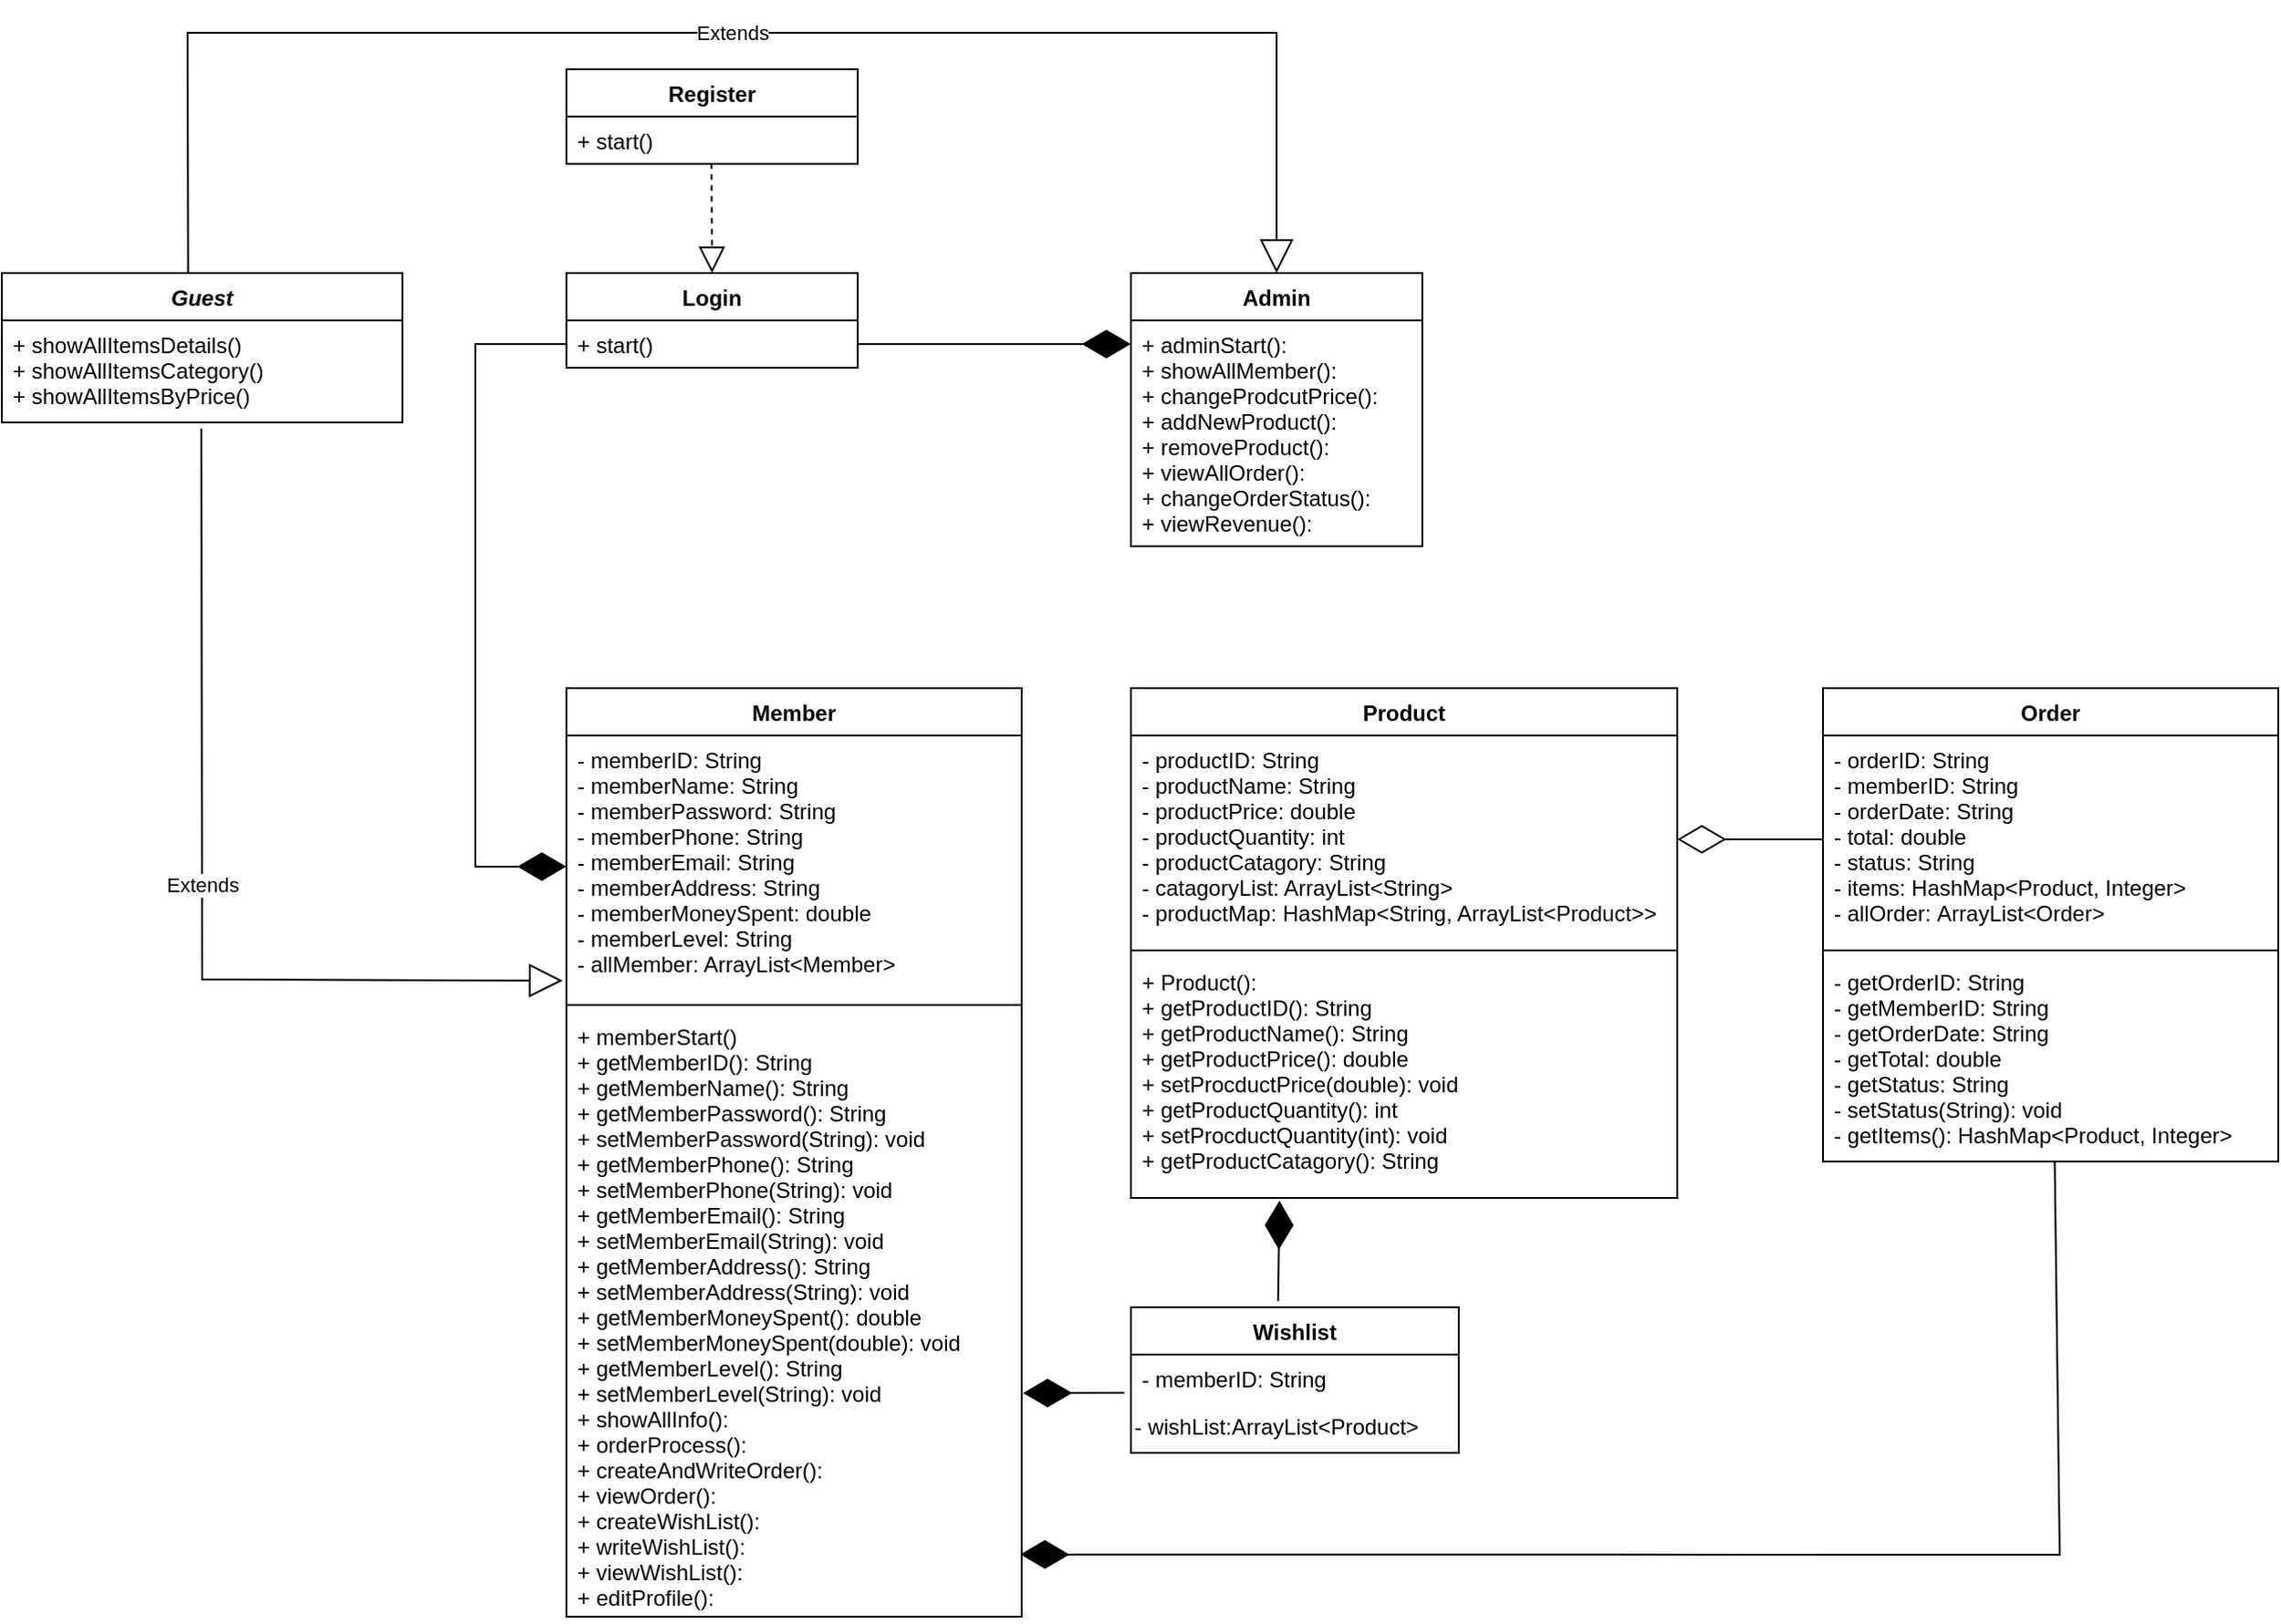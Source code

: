 <mxfile version="20.2.3" type="github">
  <diagram name="Page-1" id="c4acf3e9-155e-7222-9cf6-157b1a14988f">
    <mxGraphModel dx="2272" dy="798" grid="1" gridSize="10" guides="1" tooltips="1" connect="1" arrows="1" fold="1" page="1" pageScale="1" pageWidth="850" pageHeight="1100" background="none" math="0" shadow="0">
      <root>
        <mxCell id="0" />
        <mxCell id="1" parent="0" />
        <mxCell id="JAZKVkosG6yOMi6_I_AK-6" value="Login" style="swimlane;fontStyle=1;align=center;verticalAlign=top;childLayout=stackLayout;horizontal=1;startSize=26;horizontalStack=0;resizeParent=1;resizeParentMax=0;resizeLast=0;collapsible=1;marginBottom=0;" parent="1" vertex="1">
          <mxGeometry x="-270" y="247" width="160" height="52" as="geometry" />
        </mxCell>
        <mxCell id="JAZKVkosG6yOMi6_I_AK-9" value="+ start()" style="text;strokeColor=none;fillColor=none;align=left;verticalAlign=top;spacingLeft=4;spacingRight=4;overflow=hidden;rotatable=0;points=[[0,0.5],[1,0.5]];portConstraint=eastwest;" parent="JAZKVkosG6yOMi6_I_AK-6" vertex="1">
          <mxGeometry y="26" width="160" height="26" as="geometry" />
        </mxCell>
        <mxCell id="JAZKVkosG6yOMi6_I_AK-14" value="Admin" style="swimlane;fontStyle=1;align=center;verticalAlign=top;childLayout=stackLayout;horizontal=1;startSize=26;horizontalStack=0;resizeParent=1;resizeParentMax=0;resizeLast=0;collapsible=1;marginBottom=0;" parent="1" vertex="1">
          <mxGeometry x="40" y="247" width="160" height="150" as="geometry" />
        </mxCell>
        <mxCell id="JAZKVkosG6yOMi6_I_AK-17" value="+ adminStart(): &#xa;+ showAllMember():&#xa;+ changeProdcutPrice():&#xa;+ addNewProduct(): &#xa;+ removeProduct():&#xa;+ viewAllOrder():&#xa;+ changeOrderStatus():&#xa;+ viewRevenue():&#xa;" style="text;strokeColor=none;fillColor=none;align=left;verticalAlign=top;spacingLeft=4;spacingRight=4;overflow=hidden;rotatable=0;points=[[0,0.5],[1,0.5]];portConstraint=eastwest;" parent="JAZKVkosG6yOMi6_I_AK-14" vertex="1">
          <mxGeometry y="26" width="160" height="124" as="geometry" />
        </mxCell>
        <mxCell id="JAZKVkosG6yOMi6_I_AK-18" value="Register" style="swimlane;fontStyle=1;align=center;verticalAlign=top;childLayout=stackLayout;horizontal=1;startSize=26;horizontalStack=0;resizeParent=1;resizeParentMax=0;resizeLast=0;collapsible=1;marginBottom=0;" parent="1" vertex="1">
          <mxGeometry x="-270" y="135" width="160" height="52" as="geometry" />
        </mxCell>
        <mxCell id="JAZKVkosG6yOMi6_I_AK-21" value="+ start()" style="text;strokeColor=none;fillColor=none;align=left;verticalAlign=top;spacingLeft=4;spacingRight=4;overflow=hidden;rotatable=0;points=[[0,0.5],[1,0.5]];portConstraint=eastwest;" parent="JAZKVkosG6yOMi6_I_AK-18" vertex="1">
          <mxGeometry y="26" width="160" height="26" as="geometry" />
        </mxCell>
        <mxCell id="JAZKVkosG6yOMi6_I_AK-22" value="Product" style="swimlane;fontStyle=1;align=center;verticalAlign=top;childLayout=stackLayout;horizontal=1;startSize=26;horizontalStack=0;resizeParent=1;resizeParentMax=0;resizeLast=0;collapsible=1;marginBottom=0;" parent="1" vertex="1">
          <mxGeometry x="40" y="475" width="300" height="280" as="geometry" />
        </mxCell>
        <mxCell id="JAZKVkosG6yOMi6_I_AK-23" value="- productID: String&#xa;- productName: String&#xa;- productPrice: double&#xa;- productQuantity: int&#xa;- productCatagory: String&#xa;- catagoryList: ArrayList&lt;String&gt;&#xa;- productMap: HashMap&lt;String, ArrayList&lt;Product&gt;&gt;" style="text;strokeColor=none;fillColor=none;align=left;verticalAlign=top;spacingLeft=4;spacingRight=4;overflow=hidden;rotatable=0;points=[[0,0.5],[1,0.5]];portConstraint=eastwest;" parent="JAZKVkosG6yOMi6_I_AK-22" vertex="1">
          <mxGeometry y="26" width="300" height="114" as="geometry" />
        </mxCell>
        <mxCell id="JAZKVkosG6yOMi6_I_AK-24" value="" style="line;strokeWidth=1;fillColor=none;align=left;verticalAlign=middle;spacingTop=-1;spacingLeft=3;spacingRight=3;rotatable=0;labelPosition=right;points=[];portConstraint=eastwest;" parent="JAZKVkosG6yOMi6_I_AK-22" vertex="1">
          <mxGeometry y="140" width="300" height="8" as="geometry" />
        </mxCell>
        <mxCell id="JAZKVkosG6yOMi6_I_AK-25" value="+ Product(): &#xa;+ getProductID(): String&#xa;+ getProductName(): String&#xa;+ getProductPrice(): double&#xa;+ setProcductPrice(double): void&#xa;+ getProductQuantity(): int&#xa;+ setProcductQuantity(int): void&#xa;+ getProductCatagory(): String" style="text;strokeColor=none;fillColor=none;align=left;verticalAlign=top;spacingLeft=4;spacingRight=4;overflow=hidden;rotatable=0;points=[[0,0.5],[1,0.5]];portConstraint=eastwest;" parent="JAZKVkosG6yOMi6_I_AK-22" vertex="1">
          <mxGeometry y="148" width="300" height="132" as="geometry" />
        </mxCell>
        <mxCell id="JAZKVkosG6yOMi6_I_AK-26" value="Order" style="swimlane;fontStyle=1;align=center;verticalAlign=top;childLayout=stackLayout;horizontal=1;startSize=26;horizontalStack=0;resizeParent=1;resizeParentMax=0;resizeLast=0;collapsible=1;marginBottom=0;" parent="1" vertex="1">
          <mxGeometry x="420" y="475" width="250" height="260" as="geometry" />
        </mxCell>
        <mxCell id="JAZKVkosG6yOMi6_I_AK-27" value="- orderID: String&#xa;- memberID: String&#xa;- orderDate: String&#xa;- total: double&#xa;- status: String&#xa;- items: HashMap&lt;Product, Integer&gt;&#xa;- allOrder: ArrayList&lt;Order&gt;" style="text;strokeColor=none;fillColor=none;align=left;verticalAlign=top;spacingLeft=4;spacingRight=4;overflow=hidden;rotatable=0;points=[[0,0.5],[1,0.5]];portConstraint=eastwest;" parent="JAZKVkosG6yOMi6_I_AK-26" vertex="1">
          <mxGeometry y="26" width="250" height="114" as="geometry" />
        </mxCell>
        <mxCell id="JAZKVkosG6yOMi6_I_AK-28" value="" style="line;strokeWidth=1;fillColor=none;align=left;verticalAlign=middle;spacingTop=-1;spacingLeft=3;spacingRight=3;rotatable=0;labelPosition=right;points=[];portConstraint=eastwest;" parent="JAZKVkosG6yOMi6_I_AK-26" vertex="1">
          <mxGeometry y="140" width="250" height="8" as="geometry" />
        </mxCell>
        <mxCell id="JAZKVkosG6yOMi6_I_AK-29" value="- getOrderID: String&#xa;- getMemberID: String&#xa;- getOrderDate: String&#xa;- getTotal: double&#xa;- getStatus: String&#xa;- setStatus(String): void&#xa;- getItems(): HashMap&lt;Product, Integer&gt;" style="text;strokeColor=none;fillColor=none;align=left;verticalAlign=top;spacingLeft=4;spacingRight=4;overflow=hidden;rotatable=0;points=[[0,0.5],[1,0.5]];portConstraint=eastwest;" parent="JAZKVkosG6yOMi6_I_AK-26" vertex="1">
          <mxGeometry y="148" width="250" height="112" as="geometry" />
        </mxCell>
        <mxCell id="JAZKVkosG6yOMi6_I_AK-30" value="Member" style="swimlane;fontStyle=1;align=center;verticalAlign=top;childLayout=stackLayout;horizontal=1;startSize=26;horizontalStack=0;resizeParent=1;resizeParentMax=0;resizeLast=0;collapsible=1;marginBottom=0;" parent="1" vertex="1">
          <mxGeometry x="-270" y="475" width="250" height="510" as="geometry" />
        </mxCell>
        <mxCell id="JAZKVkosG6yOMi6_I_AK-31" value="- memberID: String&#xa;- memberName: String&#xa;- memberPassword: String&#xa;- memberPhone: String&#xa;- memberEmail: String&#xa;- memberAddress: String&#xa;- memberMoneySpent: double&#xa;- memberLevel: String&#xa;- allMember: ArrayList&lt;Member&gt; " style="text;strokeColor=none;fillColor=none;align=left;verticalAlign=top;spacingLeft=4;spacingRight=4;overflow=hidden;rotatable=0;points=[[0,0.5],[1,0.5]];portConstraint=eastwest;" parent="JAZKVkosG6yOMi6_I_AK-30" vertex="1">
          <mxGeometry y="26" width="250" height="144" as="geometry" />
        </mxCell>
        <mxCell id="JAZKVkosG6yOMi6_I_AK-32" value="" style="line;strokeWidth=1;fillColor=none;align=left;verticalAlign=middle;spacingTop=-1;spacingLeft=3;spacingRight=3;rotatable=0;labelPosition=right;points=[];portConstraint=eastwest;" parent="JAZKVkosG6yOMi6_I_AK-30" vertex="1">
          <mxGeometry y="170" width="250" height="8" as="geometry" />
        </mxCell>
        <mxCell id="JAZKVkosG6yOMi6_I_AK-33" value="+ memberStart()&#xa;+ getMemberID(): String&#xa;+ getMemberName(): String&#xa;+ getMemberPassword(): String&#xa;+ setMemberPassword(String): void&#xa;+ getMemberPhone(): String&#xa;+ setMemberPhone(String): void&#xa;+ getMemberEmail(): String&#xa;+ setMemberEmail(String): void&#xa;+ getMemberAddress(): String&#xa;+ setMemberAddress(String): void&#xa;+ getMemberMoneySpent(): double&#xa;+ setMemberMoneySpent(double): void&#xa;+ getMemberLevel(): String&#xa;+ setMemberLevel(String): void&#xa;+ showAllInfo():&#xa;+ orderProcess():&#xa;+ createAndWriteOrder():&#xa;+ viewOrder():&#xa;+ createWishList():&#xa;+ writeWishList():&#xa;+ viewWishList():&#xa;+ editProfile():" style="text;strokeColor=none;fillColor=none;align=left;verticalAlign=top;spacingLeft=4;spacingRight=4;overflow=hidden;rotatable=0;points=[[0,0.5],[1,0.5]];portConstraint=eastwest;" parent="JAZKVkosG6yOMi6_I_AK-30" vertex="1">
          <mxGeometry y="178" width="250" height="332" as="geometry" />
        </mxCell>
        <mxCell id="JAZKVkosG6yOMi6_I_AK-34" value="Guest" style="swimlane;fontStyle=3;align=center;verticalAlign=top;childLayout=stackLayout;horizontal=1;startSize=26;horizontalStack=0;resizeParent=1;resizeParentMax=0;resizeLast=0;collapsible=1;marginBottom=0;" parent="1" vertex="1">
          <mxGeometry x="-580" y="247" width="220" height="82" as="geometry" />
        </mxCell>
        <mxCell id="JAZKVkosG6yOMi6_I_AK-37" value="+ showAllItemsDetails()&#xa;+ showAllItemsCategory()&#xa;+ showAllItemsByPrice()&#xa;" style="text;strokeColor=none;fillColor=none;align=left;verticalAlign=top;spacingLeft=4;spacingRight=4;overflow=hidden;rotatable=0;points=[[0,0.5],[1,0.5]];portConstraint=eastwest;" parent="JAZKVkosG6yOMi6_I_AK-34" vertex="1">
          <mxGeometry y="26" width="220" height="56" as="geometry" />
        </mxCell>
        <mxCell id="KhbitwZSHY4f8qXCEFvh-1" value="Wishlist" style="swimlane;fontStyle=1;align=center;verticalAlign=top;childLayout=stackLayout;horizontal=1;startSize=26;horizontalStack=0;resizeParent=1;resizeParentMax=0;resizeLast=0;collapsible=1;marginBottom=0;" parent="1" vertex="1">
          <mxGeometry x="40" y="815" width="180" height="80" as="geometry" />
        </mxCell>
        <mxCell id="KhbitwZSHY4f8qXCEFvh-2" value="- memberID: String" style="text;strokeColor=none;fillColor=none;align=left;verticalAlign=top;spacingLeft=4;spacingRight=4;overflow=hidden;rotatable=0;points=[[0,0.5],[1,0.5]];portConstraint=eastwest;" parent="KhbitwZSHY4f8qXCEFvh-1" vertex="1">
          <mxGeometry y="26" width="180" height="26" as="geometry" />
        </mxCell>
        <mxCell id="KhbitwZSHY4f8qXCEFvh-5" value="- wishList:ArrayList&amp;lt;Product&amp;gt;" style="text;whiteSpace=wrap;html=1;" parent="KhbitwZSHY4f8qXCEFvh-1" vertex="1">
          <mxGeometry y="52" width="180" height="28" as="geometry" />
        </mxCell>
        <mxCell id="KhbitwZSHY4f8qXCEFvh-7" value="" style="endArrow=diamondThin;endFill=1;endSize=24;html=1;rounded=0;exitX=1;exitY=0.5;exitDx=0;exitDy=0;" parent="1" source="JAZKVkosG6yOMi6_I_AK-9" edge="1">
          <mxGeometry width="160" relative="1" as="geometry">
            <mxPoint x="-140" y="383" as="sourcePoint" />
            <mxPoint x="40" y="286" as="targetPoint" />
          </mxGeometry>
        </mxCell>
        <mxCell id="KhbitwZSHY4f8qXCEFvh-8" value="" style="endArrow=diamondThin;endFill=1;endSize=24;html=1;rounded=0;exitX=0;exitY=0.5;exitDx=0;exitDy=0;entryX=0;entryY=0.5;entryDx=0;entryDy=0;" parent="1" source="JAZKVkosG6yOMi6_I_AK-9" target="JAZKVkosG6yOMi6_I_AK-31" edge="1">
          <mxGeometry width="160" relative="1" as="geometry">
            <mxPoint x="-450" y="453" as="sourcePoint" />
            <mxPoint x="-320" y="493" as="targetPoint" />
            <Array as="points">
              <mxPoint x="-320" y="286" />
              <mxPoint x="-320" y="573" />
            </Array>
          </mxGeometry>
        </mxCell>
        <mxCell id="KhbitwZSHY4f8qXCEFvh-11" value="" style="endArrow=diamondThin;endFill=0;endSize=24;html=1;rounded=0;entryX=1;entryY=0.5;entryDx=0;entryDy=0;exitX=0;exitY=0.5;exitDx=0;exitDy=0;" parent="1" source="JAZKVkosG6yOMi6_I_AK-27" target="JAZKVkosG6yOMi6_I_AK-23" edge="1">
          <mxGeometry width="160" relative="1" as="geometry">
            <mxPoint x="360" y="365" as="sourcePoint" />
            <mxPoint x="520" y="365" as="targetPoint" />
          </mxGeometry>
        </mxCell>
        <mxCell id="KhbitwZSHY4f8qXCEFvh-12" value="" style="endArrow=block;dashed=1;endFill=0;endSize=12;html=1;rounded=0;entryX=0.5;entryY=0;entryDx=0;entryDy=0;exitX=0.498;exitY=0.992;exitDx=0;exitDy=0;exitPerimeter=0;" parent="1" source="JAZKVkosG6yOMi6_I_AK-21" target="JAZKVkosG6yOMi6_I_AK-6" edge="1">
          <mxGeometry width="160" relative="1" as="geometry">
            <mxPoint x="-190" y="185" as="sourcePoint" />
            <mxPoint x="70" y="195" as="targetPoint" />
          </mxGeometry>
        </mxCell>
        <mxCell id="KhbitwZSHY4f8qXCEFvh-13" value="Extends" style="endArrow=block;endSize=16;endFill=0;html=1;rounded=0;entryX=-0.008;entryY=0.935;entryDx=0;entryDy=0;entryPerimeter=0;exitX=0.498;exitY=1.061;exitDx=0;exitDy=0;exitPerimeter=0;" parent="1" source="JAZKVkosG6yOMi6_I_AK-37" target="JAZKVkosG6yOMi6_I_AK-31" edge="1">
          <mxGeometry width="160" relative="1" as="geometry">
            <mxPoint x="-520" y="445" as="sourcePoint" />
            <mxPoint x="-360" y="445" as="targetPoint" />
            <Array as="points">
              <mxPoint x="-470" y="635" />
            </Array>
          </mxGeometry>
        </mxCell>
        <mxCell id="KhbitwZSHY4f8qXCEFvh-14" value="Extends" style="endArrow=block;endSize=16;endFill=0;html=1;rounded=0;entryX=0.5;entryY=0;entryDx=0;entryDy=0;exitX=0.465;exitY=-0.002;exitDx=0;exitDy=0;exitPerimeter=0;" parent="1" source="JAZKVkosG6yOMi6_I_AK-34" target="JAZKVkosG6yOMi6_I_AK-14" edge="1">
          <mxGeometry width="160" relative="1" as="geometry">
            <mxPoint x="-240" y="85" as="sourcePoint" />
            <mxPoint x="-80" y="85" as="targetPoint" />
            <Array as="points">
              <mxPoint x="-478" y="115" />
              <mxPoint x="120" y="115" />
            </Array>
          </mxGeometry>
        </mxCell>
        <mxCell id="KhbitwZSHY4f8qXCEFvh-18" value="" style="endArrow=diamondThin;endFill=1;endSize=24;html=1;rounded=0;entryX=1.003;entryY=0.63;entryDx=0;entryDy=0;entryPerimeter=0;exitX=-0.02;exitY=0.808;exitDx=0;exitDy=0;exitPerimeter=0;" parent="1" source="KhbitwZSHY4f8qXCEFvh-2" target="JAZKVkosG6yOMi6_I_AK-33" edge="1">
          <mxGeometry width="160" relative="1" as="geometry">
            <mxPoint x="70" y="955" as="sourcePoint" />
            <mxPoint x="230" y="955" as="targetPoint" />
          </mxGeometry>
        </mxCell>
        <mxCell id="KhbitwZSHY4f8qXCEFvh-19" value="" style="endArrow=diamondThin;endFill=1;endSize=24;html=1;rounded=0;entryX=0.997;entryY=0.897;entryDx=0;entryDy=0;entryPerimeter=0;exitX=0.509;exitY=0.998;exitDx=0;exitDy=0;exitPerimeter=0;" parent="1" source="JAZKVkosG6yOMi6_I_AK-29" target="JAZKVkosG6yOMi6_I_AK-33" edge="1">
          <mxGeometry width="160" relative="1" as="geometry">
            <mxPoint x="570" y="947" as="sourcePoint" />
            <mxPoint x="340" y="975" as="targetPoint" />
            <Array as="points">
              <mxPoint x="550" y="951" />
            </Array>
          </mxGeometry>
        </mxCell>
        <mxCell id="KhbitwZSHY4f8qXCEFvh-20" value="" style="endArrow=diamondThin;endFill=1;endSize=24;html=1;rounded=0;entryX=0.272;entryY=1.011;entryDx=0;entryDy=0;entryPerimeter=0;exitX=0.449;exitY=-0.042;exitDx=0;exitDy=0;exitPerimeter=0;" parent="1" source="KhbitwZSHY4f8qXCEFvh-1" target="JAZKVkosG6yOMi6_I_AK-25" edge="1">
          <mxGeometry width="160" relative="1" as="geometry">
            <mxPoint x="270" y="825" as="sourcePoint" />
            <mxPoint x="430" y="825" as="targetPoint" />
          </mxGeometry>
        </mxCell>
      </root>
    </mxGraphModel>
  </diagram>
</mxfile>
